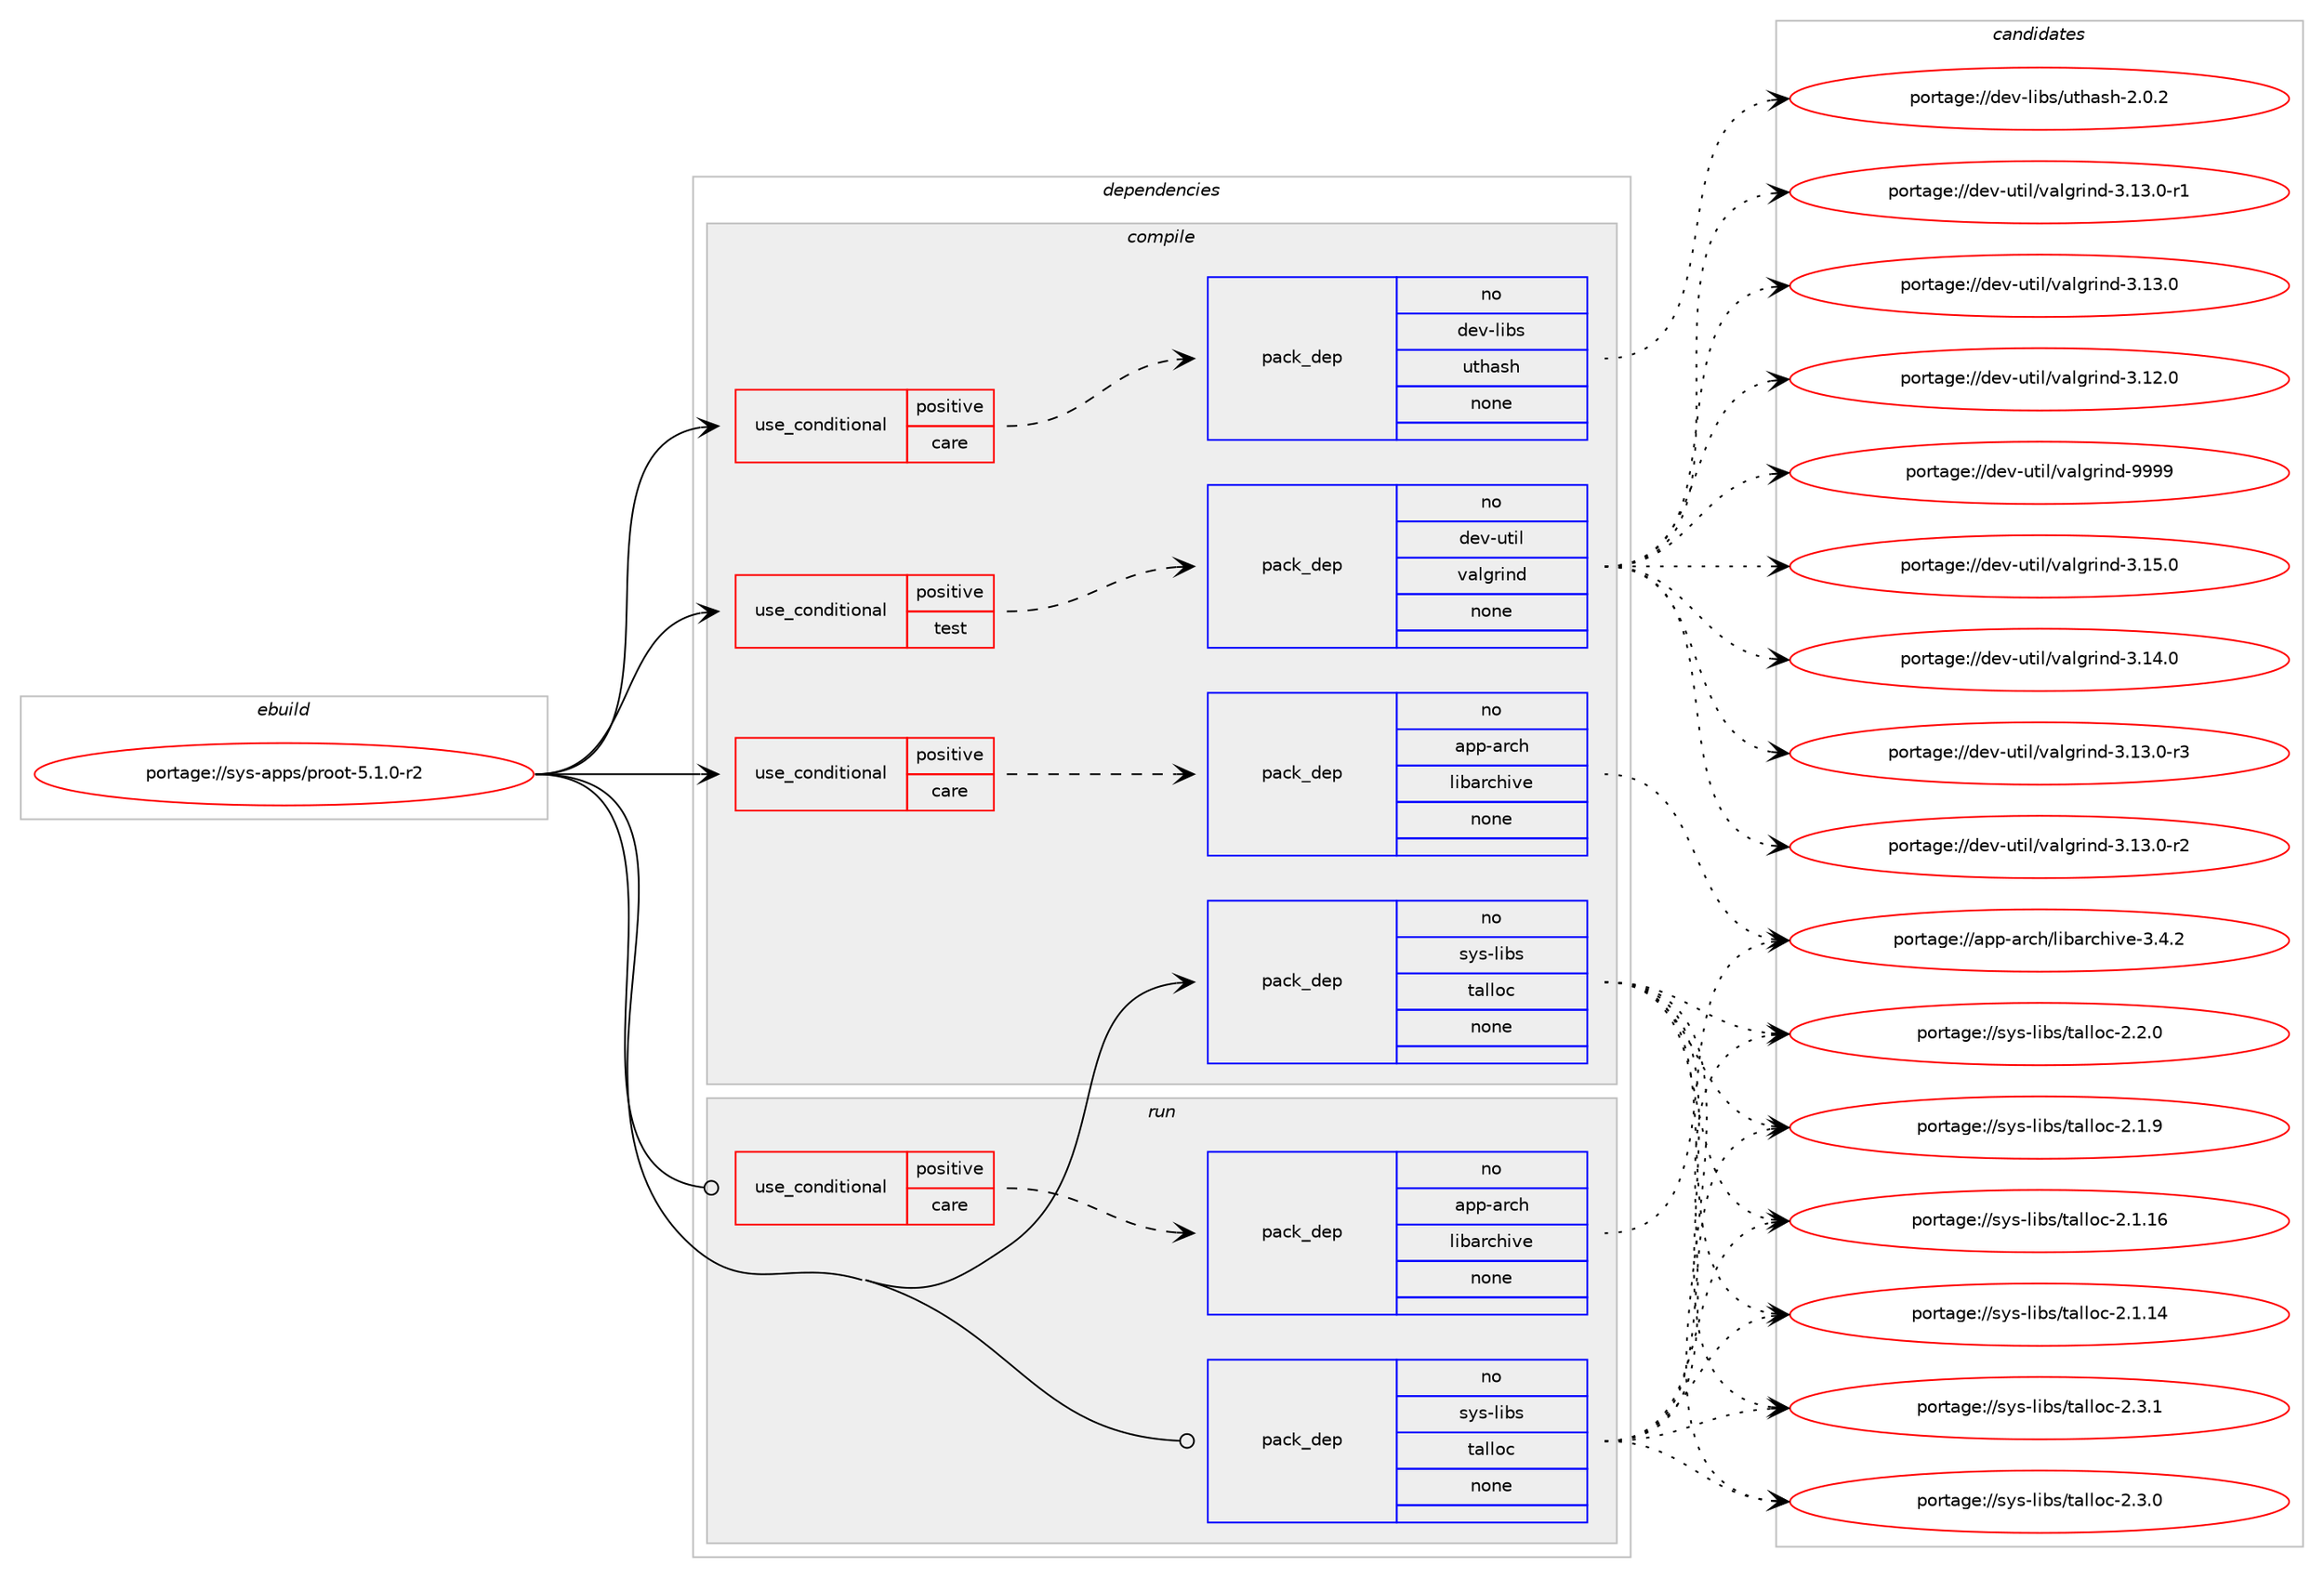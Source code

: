 digraph prolog {

# *************
# Graph options
# *************

newrank=true;
concentrate=true;
compound=true;
graph [rankdir=LR,fontname=Helvetica,fontsize=10,ranksep=1.5];#, ranksep=2.5, nodesep=0.2];
edge  [arrowhead=vee];
node  [fontname=Helvetica,fontsize=10];

# **********
# The ebuild
# **********

subgraph cluster_leftcol {
color=gray;
rank=same;
label=<<i>ebuild</i>>;
id [label="portage://sys-apps/proot-5.1.0-r2", color=red, width=4, href="../sys-apps/proot-5.1.0-r2.svg"];
}

# ****************
# The dependencies
# ****************

subgraph cluster_midcol {
color=gray;
label=<<i>dependencies</i>>;
subgraph cluster_compile {
fillcolor="#eeeeee";
style=filled;
label=<<i>compile</i>>;
subgraph cond5131 {
dependency29214 [label=<<TABLE BORDER="0" CELLBORDER="1" CELLSPACING="0" CELLPADDING="4"><TR><TD ROWSPAN="3" CELLPADDING="10">use_conditional</TD></TR><TR><TD>positive</TD></TR><TR><TD>care</TD></TR></TABLE>>, shape=none, color=red];
subgraph pack23374 {
dependency29215 [label=<<TABLE BORDER="0" CELLBORDER="1" CELLSPACING="0" CELLPADDING="4" WIDTH="220"><TR><TD ROWSPAN="6" CELLPADDING="30">pack_dep</TD></TR><TR><TD WIDTH="110">no</TD></TR><TR><TD>app-arch</TD></TR><TR><TD>libarchive</TD></TR><TR><TD>none</TD></TR><TR><TD></TD></TR></TABLE>>, shape=none, color=blue];
}
dependency29214:e -> dependency29215:w [weight=20,style="dashed",arrowhead="vee"];
}
id:e -> dependency29214:w [weight=20,style="solid",arrowhead="vee"];
subgraph cond5132 {
dependency29216 [label=<<TABLE BORDER="0" CELLBORDER="1" CELLSPACING="0" CELLPADDING="4"><TR><TD ROWSPAN="3" CELLPADDING="10">use_conditional</TD></TR><TR><TD>positive</TD></TR><TR><TD>care</TD></TR></TABLE>>, shape=none, color=red];
subgraph pack23375 {
dependency29217 [label=<<TABLE BORDER="0" CELLBORDER="1" CELLSPACING="0" CELLPADDING="4" WIDTH="220"><TR><TD ROWSPAN="6" CELLPADDING="30">pack_dep</TD></TR><TR><TD WIDTH="110">no</TD></TR><TR><TD>dev-libs</TD></TR><TR><TD>uthash</TD></TR><TR><TD>none</TD></TR><TR><TD></TD></TR></TABLE>>, shape=none, color=blue];
}
dependency29216:e -> dependency29217:w [weight=20,style="dashed",arrowhead="vee"];
}
id:e -> dependency29216:w [weight=20,style="solid",arrowhead="vee"];
subgraph cond5133 {
dependency29218 [label=<<TABLE BORDER="0" CELLBORDER="1" CELLSPACING="0" CELLPADDING="4"><TR><TD ROWSPAN="3" CELLPADDING="10">use_conditional</TD></TR><TR><TD>positive</TD></TR><TR><TD>test</TD></TR></TABLE>>, shape=none, color=red];
subgraph pack23376 {
dependency29219 [label=<<TABLE BORDER="0" CELLBORDER="1" CELLSPACING="0" CELLPADDING="4" WIDTH="220"><TR><TD ROWSPAN="6" CELLPADDING="30">pack_dep</TD></TR><TR><TD WIDTH="110">no</TD></TR><TR><TD>dev-util</TD></TR><TR><TD>valgrind</TD></TR><TR><TD>none</TD></TR><TR><TD></TD></TR></TABLE>>, shape=none, color=blue];
}
dependency29218:e -> dependency29219:w [weight=20,style="dashed",arrowhead="vee"];
}
id:e -> dependency29218:w [weight=20,style="solid",arrowhead="vee"];
subgraph pack23377 {
dependency29220 [label=<<TABLE BORDER="0" CELLBORDER="1" CELLSPACING="0" CELLPADDING="4" WIDTH="220"><TR><TD ROWSPAN="6" CELLPADDING="30">pack_dep</TD></TR><TR><TD WIDTH="110">no</TD></TR><TR><TD>sys-libs</TD></TR><TR><TD>talloc</TD></TR><TR><TD>none</TD></TR><TR><TD></TD></TR></TABLE>>, shape=none, color=blue];
}
id:e -> dependency29220:w [weight=20,style="solid",arrowhead="vee"];
}
subgraph cluster_compileandrun {
fillcolor="#eeeeee";
style=filled;
label=<<i>compile and run</i>>;
}
subgraph cluster_run {
fillcolor="#eeeeee";
style=filled;
label=<<i>run</i>>;
subgraph cond5134 {
dependency29221 [label=<<TABLE BORDER="0" CELLBORDER="1" CELLSPACING="0" CELLPADDING="4"><TR><TD ROWSPAN="3" CELLPADDING="10">use_conditional</TD></TR><TR><TD>positive</TD></TR><TR><TD>care</TD></TR></TABLE>>, shape=none, color=red];
subgraph pack23378 {
dependency29222 [label=<<TABLE BORDER="0" CELLBORDER="1" CELLSPACING="0" CELLPADDING="4" WIDTH="220"><TR><TD ROWSPAN="6" CELLPADDING="30">pack_dep</TD></TR><TR><TD WIDTH="110">no</TD></TR><TR><TD>app-arch</TD></TR><TR><TD>libarchive</TD></TR><TR><TD>none</TD></TR><TR><TD></TD></TR></TABLE>>, shape=none, color=blue];
}
dependency29221:e -> dependency29222:w [weight=20,style="dashed",arrowhead="vee"];
}
id:e -> dependency29221:w [weight=20,style="solid",arrowhead="odot"];
subgraph pack23379 {
dependency29223 [label=<<TABLE BORDER="0" CELLBORDER="1" CELLSPACING="0" CELLPADDING="4" WIDTH="220"><TR><TD ROWSPAN="6" CELLPADDING="30">pack_dep</TD></TR><TR><TD WIDTH="110">no</TD></TR><TR><TD>sys-libs</TD></TR><TR><TD>talloc</TD></TR><TR><TD>none</TD></TR><TR><TD></TD></TR></TABLE>>, shape=none, color=blue];
}
id:e -> dependency29223:w [weight=20,style="solid",arrowhead="odot"];
}
}

# **************
# The candidates
# **************

subgraph cluster_choices {
rank=same;
color=gray;
label=<<i>candidates</i>>;

subgraph choice23374 {
color=black;
nodesep=1;
choice9711211245971149910447108105989711499104105118101455146524650 [label="portage://app-arch/libarchive-3.4.2", color=red, width=4,href="../app-arch/libarchive-3.4.2.svg"];
dependency29215:e -> choice9711211245971149910447108105989711499104105118101455146524650:w [style=dotted,weight="100"];
}
subgraph choice23375 {
color=black;
nodesep=1;
choice10010111845108105981154711711610497115104455046484650 [label="portage://dev-libs/uthash-2.0.2", color=red, width=4,href="../dev-libs/uthash-2.0.2.svg"];
dependency29217:e -> choice10010111845108105981154711711610497115104455046484650:w [style=dotted,weight="100"];
}
subgraph choice23376 {
color=black;
nodesep=1;
choice1001011184511711610510847118971081031141051101004557575757 [label="portage://dev-util/valgrind-9999", color=red, width=4,href="../dev-util/valgrind-9999.svg"];
choice10010111845117116105108471189710810311410511010045514649534648 [label="portage://dev-util/valgrind-3.15.0", color=red, width=4,href="../dev-util/valgrind-3.15.0.svg"];
choice10010111845117116105108471189710810311410511010045514649524648 [label="portage://dev-util/valgrind-3.14.0", color=red, width=4,href="../dev-util/valgrind-3.14.0.svg"];
choice100101118451171161051084711897108103114105110100455146495146484511451 [label="portage://dev-util/valgrind-3.13.0-r3", color=red, width=4,href="../dev-util/valgrind-3.13.0-r3.svg"];
choice100101118451171161051084711897108103114105110100455146495146484511450 [label="portage://dev-util/valgrind-3.13.0-r2", color=red, width=4,href="../dev-util/valgrind-3.13.0-r2.svg"];
choice100101118451171161051084711897108103114105110100455146495146484511449 [label="portage://dev-util/valgrind-3.13.0-r1", color=red, width=4,href="../dev-util/valgrind-3.13.0-r1.svg"];
choice10010111845117116105108471189710810311410511010045514649514648 [label="portage://dev-util/valgrind-3.13.0", color=red, width=4,href="../dev-util/valgrind-3.13.0.svg"];
choice10010111845117116105108471189710810311410511010045514649504648 [label="portage://dev-util/valgrind-3.12.0", color=red, width=4,href="../dev-util/valgrind-3.12.0.svg"];
dependency29219:e -> choice1001011184511711610510847118971081031141051101004557575757:w [style=dotted,weight="100"];
dependency29219:e -> choice10010111845117116105108471189710810311410511010045514649534648:w [style=dotted,weight="100"];
dependency29219:e -> choice10010111845117116105108471189710810311410511010045514649524648:w [style=dotted,weight="100"];
dependency29219:e -> choice100101118451171161051084711897108103114105110100455146495146484511451:w [style=dotted,weight="100"];
dependency29219:e -> choice100101118451171161051084711897108103114105110100455146495146484511450:w [style=dotted,weight="100"];
dependency29219:e -> choice100101118451171161051084711897108103114105110100455146495146484511449:w [style=dotted,weight="100"];
dependency29219:e -> choice10010111845117116105108471189710810311410511010045514649514648:w [style=dotted,weight="100"];
dependency29219:e -> choice10010111845117116105108471189710810311410511010045514649504648:w [style=dotted,weight="100"];
}
subgraph choice23377 {
color=black;
nodesep=1;
choice1151211154510810598115471169710810811199455046514649 [label="portage://sys-libs/talloc-2.3.1", color=red, width=4,href="../sys-libs/talloc-2.3.1.svg"];
choice1151211154510810598115471169710810811199455046514648 [label="portage://sys-libs/talloc-2.3.0", color=red, width=4,href="../sys-libs/talloc-2.3.0.svg"];
choice1151211154510810598115471169710810811199455046504648 [label="portage://sys-libs/talloc-2.2.0", color=red, width=4,href="../sys-libs/talloc-2.2.0.svg"];
choice1151211154510810598115471169710810811199455046494657 [label="portage://sys-libs/talloc-2.1.9", color=red, width=4,href="../sys-libs/talloc-2.1.9.svg"];
choice115121115451081059811547116971081081119945504649464954 [label="portage://sys-libs/talloc-2.1.16", color=red, width=4,href="../sys-libs/talloc-2.1.16.svg"];
choice115121115451081059811547116971081081119945504649464952 [label="portage://sys-libs/talloc-2.1.14", color=red, width=4,href="../sys-libs/talloc-2.1.14.svg"];
dependency29220:e -> choice1151211154510810598115471169710810811199455046514649:w [style=dotted,weight="100"];
dependency29220:e -> choice1151211154510810598115471169710810811199455046514648:w [style=dotted,weight="100"];
dependency29220:e -> choice1151211154510810598115471169710810811199455046504648:w [style=dotted,weight="100"];
dependency29220:e -> choice1151211154510810598115471169710810811199455046494657:w [style=dotted,weight="100"];
dependency29220:e -> choice115121115451081059811547116971081081119945504649464954:w [style=dotted,weight="100"];
dependency29220:e -> choice115121115451081059811547116971081081119945504649464952:w [style=dotted,weight="100"];
}
subgraph choice23378 {
color=black;
nodesep=1;
choice9711211245971149910447108105989711499104105118101455146524650 [label="portage://app-arch/libarchive-3.4.2", color=red, width=4,href="../app-arch/libarchive-3.4.2.svg"];
dependency29222:e -> choice9711211245971149910447108105989711499104105118101455146524650:w [style=dotted,weight="100"];
}
subgraph choice23379 {
color=black;
nodesep=1;
choice1151211154510810598115471169710810811199455046514649 [label="portage://sys-libs/talloc-2.3.1", color=red, width=4,href="../sys-libs/talloc-2.3.1.svg"];
choice1151211154510810598115471169710810811199455046514648 [label="portage://sys-libs/talloc-2.3.0", color=red, width=4,href="../sys-libs/talloc-2.3.0.svg"];
choice1151211154510810598115471169710810811199455046504648 [label="portage://sys-libs/talloc-2.2.0", color=red, width=4,href="../sys-libs/talloc-2.2.0.svg"];
choice1151211154510810598115471169710810811199455046494657 [label="portage://sys-libs/talloc-2.1.9", color=red, width=4,href="../sys-libs/talloc-2.1.9.svg"];
choice115121115451081059811547116971081081119945504649464954 [label="portage://sys-libs/talloc-2.1.16", color=red, width=4,href="../sys-libs/talloc-2.1.16.svg"];
choice115121115451081059811547116971081081119945504649464952 [label="portage://sys-libs/talloc-2.1.14", color=red, width=4,href="../sys-libs/talloc-2.1.14.svg"];
dependency29223:e -> choice1151211154510810598115471169710810811199455046514649:w [style=dotted,weight="100"];
dependency29223:e -> choice1151211154510810598115471169710810811199455046514648:w [style=dotted,weight="100"];
dependency29223:e -> choice1151211154510810598115471169710810811199455046504648:w [style=dotted,weight="100"];
dependency29223:e -> choice1151211154510810598115471169710810811199455046494657:w [style=dotted,weight="100"];
dependency29223:e -> choice115121115451081059811547116971081081119945504649464954:w [style=dotted,weight="100"];
dependency29223:e -> choice115121115451081059811547116971081081119945504649464952:w [style=dotted,weight="100"];
}
}

}
